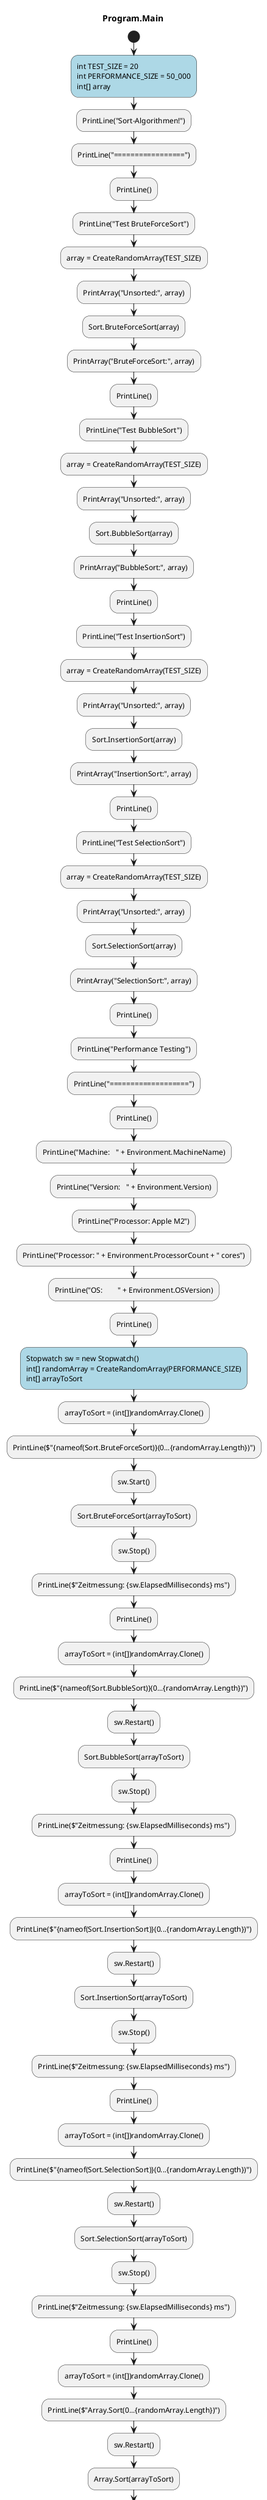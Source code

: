 @startuml Program.Main
title Program.Main
start
#LightBlue:int TEST_SIZE = 20
int PERFORMANCE_SIZE = 50_000
int[] array;
:PrintLine("Sort-Algorithmen!");
:PrintLine("=================");
:PrintLine();
:PrintLine("Test BruteForceSort");
:array = CreateRandomArray(TEST_SIZE);
:PrintArray("Unsorted:", array);
:Sort.BruteForceSort(array);
:PrintArray("BruteForceSort:", array);
:PrintLine();
:PrintLine("Test BubbleSort");
:array = CreateRandomArray(TEST_SIZE);
:PrintArray("Unsorted:", array);
:Sort.BubbleSort(array);
:PrintArray("BubbleSort:", array);
:PrintLine();
:PrintLine("Test InsertionSort");
:array = CreateRandomArray(TEST_SIZE);
:PrintArray("Unsorted:", array);
:Sort.InsertionSort(array);
:PrintArray("InsertionSort:", array);
:PrintLine();
:PrintLine("Test SelectionSort");
:array = CreateRandomArray(TEST_SIZE);
:PrintArray("Unsorted:", array);
:Sort.SelectionSort(array);
:PrintArray("SelectionSort:", array);
:PrintLine();
:PrintLine("Performance Testing");
:PrintLine("===================");
:PrintLine();
:PrintLine("Machine:   " + Environment.MachineName);
:PrintLine("Version:   " + Environment.Version);
:PrintLine("Processor: Apple M2");
:PrintLine("Processor: " + Environment.ProcessorCount + " cores");
:PrintLine("OS:        " + Environment.OSVersion);
:PrintLine();
#LightBlue:Stopwatch sw = new Stopwatch()
int[] randomArray = CreateRandomArray(PERFORMANCE_SIZE)
int[] arrayToSort;
:arrayToSort = (int[])randomArray.Clone();
:PrintLine($"{nameof(Sort.BruteForceSort)}(0...{randomArray.Length})");
:sw.Start();
:Sort.BruteForceSort(arrayToSort);
:sw.Stop();
:PrintLine($"Zeitmessung: {sw.ElapsedMilliseconds} ms");
:PrintLine();
:arrayToSort = (int[])randomArray.Clone();
:PrintLine($"{nameof(Sort.BubbleSort)}(0...{randomArray.Length})");
:sw.Restart();
:Sort.BubbleSort(arrayToSort);
:sw.Stop();
:PrintLine($"Zeitmessung: {sw.ElapsedMilliseconds} ms");
:PrintLine();
:arrayToSort = (int[])randomArray.Clone();
:PrintLine($"{nameof(Sort.InsertionSort)}(0...{randomArray.Length})");
:sw.Restart();
:Sort.InsertionSort(arrayToSort);
:sw.Stop();
:PrintLine($"Zeitmessung: {sw.ElapsedMilliseconds} ms");
:PrintLine();
:arrayToSort = (int[])randomArray.Clone();
:PrintLine($"{nameof(Sort.SelectionSort)}(0...{randomArray.Length})");
:sw.Restart();
:Sort.SelectionSort(arrayToSort);
:sw.Stop();
:PrintLine($"Zeitmessung: {sw.ElapsedMilliseconds} ms");
:PrintLine();
:arrayToSort = (int[])randomArray.Clone();
:PrintLine($"Array.Sort(0...{randomArray.Length})");
:sw.Restart();
:Array.Sort(arrayToSort);
:sw.Stop();
:PrintLine($"Zeitmessung: {sw.ElapsedMilliseconds} ms");
:PrintLine();
:PrintLine("Exit with ENTER...");
:ReadLine();
stop
@enduml

